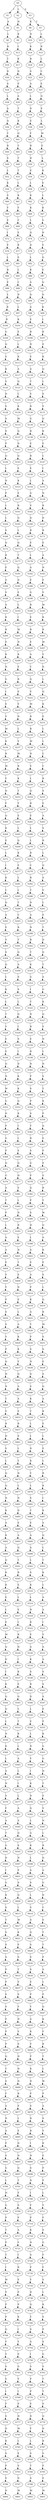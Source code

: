 strict digraph  {
	S0 -> S1 [ label = I ];
	S0 -> S2 [ label = L ];
	S0 -> S3 [ label = S ];
	S1 -> S4 [ label = A ];
	S2 -> S5 [ label = H ];
	S3 -> S6 [ label = K ];
	S3 -> S7 [ label = T ];
	S4 -> S8 [ label = L ];
	S5 -> S9 [ label = K ];
	S6 -> S10 [ label = N ];
	S7 -> S11 [ label = L ];
	S8 -> S12 [ label = K ];
	S9 -> S13 [ label = I ];
	S10 -> S14 [ label = K ];
	S11 -> S15 [ label = R ];
	S12 -> S16 [ label = T ];
	S13 -> S17 [ label = K ];
	S14 -> S18 [ label = R ];
	S15 -> S19 [ label = L ];
	S16 -> S20 [ label = D ];
	S17 -> S21 [ label = D ];
	S18 -> S22 [ label = S ];
	S19 -> S23 [ label = C ];
	S20 -> S24 [ label = A ];
	S21 -> S25 [ label = E ];
	S22 -> S26 [ label = A ];
	S23 -> S27 [ label = E ];
	S24 -> S28 [ label = L ];
	S25 -> S29 [ label = A ];
	S26 -> S30 [ label = L ];
	S27 -> S31 [ label = Q ];
	S28 -> S32 [ label = A ];
	S29 -> S33 [ label = T ];
	S30 -> S34 [ label = D ];
	S31 -> S35 [ label = E ];
	S32 -> S36 [ label = Q ];
	S33 -> S37 [ label = K ];
	S34 -> S38 [ label = E ];
	S35 -> S39 [ label = L ];
	S36 -> S40 [ label = T ];
	S37 -> S41 [ label = Q ];
	S38 -> S42 [ label = F ];
	S39 -> S43 [ label = M ];
	S40 -> S44 [ label = R ];
	S41 -> S45 [ label = T ];
	S42 -> S46 [ label = R ];
	S43 -> S47 [ label = E ];
	S44 -> S48 [ label = S ];
	S45 -> S49 [ label = T ];
	S46 -> S50 [ label = H ];
	S47 -> S51 [ label = L ];
	S48 -> S52 [ label = L ];
	S49 -> S53 [ label = T ];
	S50 -> S54 [ label = E ];
	S51 -> S55 [ label = K ];
	S52 -> S56 [ label = K ];
	S53 -> S57 [ label = L ];
	S54 -> S58 [ label = L ];
	S55 -> S59 [ label = E ];
	S56 -> S60 [ label = S ];
	S57 -> S61 [ label = K ];
	S58 -> S62 [ label = K ];
	S59 -> S63 [ label = L ];
	S60 -> S64 [ label = Y ];
	S61 -> S65 [ label = F ];
	S62 -> S66 [ label = K ];
	S63 -> S67 [ label = K ];
	S64 -> S68 [ label = E ];
	S65 -> S69 [ label = C ];
	S66 -> S70 [ label = L ];
	S67 -> S71 [ label = G ];
	S68 -> S72 [ label = I ];
	S69 -> S73 [ label = E ];
	S70 -> S74 [ label = Q ];
	S71 -> S75 [ label = H ];
	S72 -> S76 [ label = E ];
	S73 -> S77 [ label = K ];
	S74 -> S78 [ label = D ];
	S75 -> S79 [ label = V ];
	S76 -> S80 [ label = L ];
	S77 -> S81 [ label = E ];
	S78 -> S82 [ label = L ];
	S79 -> S83 [ label = Q ];
	S80 -> S84 [ label = R ];
	S81 -> S85 [ label = L ];
	S82 -> S86 [ label = K ];
	S83 -> S87 [ label = E ];
	S84 -> S88 [ label = E ];
	S85 -> S89 [ label = L ];
	S86 -> S90 [ label = A ];
	S87 -> S91 [ label = Q ];
	S88 -> S92 [ label = L ];
	S89 -> S93 [ label = D ];
	S90 -> S94 [ label = Q ];
	S91 -> S95 [ label = D ];
	S92 -> S96 [ label = K ];
	S93 -> S97 [ label = L ];
	S94 -> S98 [ label = A ];
	S95 -> S99 [ label = K ];
	S96 -> S100 [ label = K ];
	S97 -> S101 [ label = K ];
	S98 -> S102 [ label = E ];
	S99 -> S103 [ label = L ];
	S100 -> S104 [ label = G ];
	S101 -> S105 [ label = E ];
	S102 -> S106 [ label = R ];
	S103 -> S107 [ label = K ];
	S104 -> S108 [ label = Q ];
	S105 -> S109 [ label = L ];
	S106 -> S110 [ label = N ];
	S107 -> S111 [ label = E ];
	S108 -> S112 [ label = S ];
	S109 -> S113 [ label = K ];
	S110 -> S114 [ label = E ];
	S111 -> S115 [ label = K ];
	S112 -> S116 [ label = K ];
	S113 -> S117 [ label = A ];
	S114 -> S118 [ label = A ];
	S115 -> S119 [ label = Q ];
	S116 -> S120 [ label = V ];
	S117 -> S121 [ label = Q ];
	S118 -> S122 [ label = T ];
	S119 -> S123 [ label = L ];
	S120 -> S124 [ label = D ];
	S121 -> S125 [ label = L ];
	S122 -> S126 [ label = V ];
	S123 -> S127 [ label = S ];
	S124 -> S128 [ label = S ];
	S125 -> S129 [ label = K ];
	S126 -> S130 [ label = R ];
	S127 -> S131 [ label = V ];
	S128 -> S132 [ label = S ];
	S129 -> S133 [ label = M ];
	S130 -> S134 [ label = G ];
	S131 -> S135 [ label = Q ];
	S132 -> S136 [ label = S ];
	S133 -> S137 [ label = Q ];
	S134 -> S138 [ label = R ];
	S135 -> S139 [ label = K ];
	S136 -> S140 [ label = P ];
	S137 -> S141 [ label = D ];
	S138 -> S142 [ label = E ];
	S139 -> S143 [ label = E ];
	S140 -> S144 [ label = Q ];
	S141 -> S145 [ label = Q ];
	S142 -> S146 [ label = R ];
	S143 -> S147 [ label = L ];
	S144 -> S148 [ label = L ];
	S145 -> S149 [ label = E ];
	S146 -> S150 [ label = E ];
	S147 -> S151 [ label = I ];
	S148 -> S152 [ label = N ];
	S149 -> S153 [ label = K ];
	S150 -> S154 [ label = L ];
	S151 -> S155 [ label = A ];
	S152 -> S156 [ label = P ];
	S153 -> S157 [ label = E ];
	S154 -> S158 [ label = A ];
	S155 -> S159 [ label = N ];
	S156 -> S160 [ label = L ];
	S157 -> S161 [ label = R ];
	S158 -> S162 [ label = V ];
	S159 -> S163 [ label = K ];
	S160 -> S164 [ label = L ];
	S161 -> S165 [ label = Q ];
	S162 -> S166 [ label = Q ];
	S163 -> S167 [ label = D ];
	S164 -> S168 [ label = S ];
	S165 -> S169 [ label = L ];
	S166 -> S170 [ label = R ];
	S167 -> S171 [ label = R ];
	S168 -> S172 [ label = Q ];
	S169 -> S173 [ label = Q ];
	S170 -> S174 [ label = E ];
	S171 -> S175 [ label = E ];
	S172 -> S176 [ label = K ];
	S173 -> S177 [ label = T ];
	S174 -> S178 [ label = L ];
	S175 -> S179 [ label = A ];
	S176 -> S180 [ label = E ];
	S177 -> S181 [ label = Q ];
	S178 -> S182 [ label = A ];
	S179 -> S183 [ label = N ];
	S180 -> S184 [ label = A ];
	S181 -> S185 [ label = Q ];
	S182 -> S186 [ label = E ];
	S183 -> S187 [ label = E ];
	S184 -> S188 [ label = V ];
	S185 -> S189 [ label = E ];
	S186 -> S190 [ label = G ];
	S187 -> S191 [ label = V ];
	S188 -> S192 [ label = A ];
	S189 -> S193 [ label = L ];
	S190 -> S194 [ label = R ];
	S191 -> S195 [ label = M ];
	S192 -> S196 [ label = K ];
	S193 -> S197 [ label = I ];
	S194 -> S198 [ label = E ];
	S195 -> S199 [ label = K ];
	S196 -> S200 [ label = R ];
	S197 -> S201 [ label = M ];
	S198 -> S202 [ label = R ];
	S199 -> S203 [ label = R ];
	S200 -> S204 [ label = E ];
	S201 -> S205 [ label = N ];
	S202 -> S206 [ label = E ];
	S203 -> S207 [ label = M ];
	S204 -> S208 [ label = K ];
	S205 -> S209 [ label = K ];
	S206 -> S210 [ label = A ];
	S207 -> S211 [ label = Y ];
	S208 -> S212 [ label = N ];
	S209 -> S213 [ label = E ];
	S210 -> S214 [ label = C ];
	S211 -> S215 [ label = D ];
	S212 -> S216 [ label = G ];
	S213 -> S217 [ label = R ];
	S214 -> S218 [ label = Q ];
	S215 -> S219 [ label = L ];
	S216 -> S220 [ label = I ];
	S217 -> S221 [ label = E ];
	S218 -> S222 [ label = V ];
	S219 -> S223 [ label = Q ];
	S220 -> S224 [ label = E ];
	S221 -> S225 [ label = V ];
	S222 -> S226 [ label = M ];
	S223 -> S227 [ label = K ];
	S224 -> S228 [ label = V ];
	S225 -> S229 [ label = N ];
	S226 -> S230 [ label = R ];
	S227 -> S231 [ label = E ];
	S228 -> S232 [ label = M ];
	S229 -> S233 [ label = L ];
	S230 -> S234 [ label = R ];
	S231 -> S235 [ label = L ];
	S232 -> S236 [ label = K ];
	S233 -> S237 [ label = V ];
	S234 -> S238 [ label = M ];
	S235 -> S239 [ label = L ];
	S236 -> S240 [ label = R ];
	S237 -> S241 [ label = M ];
	S238 -> S242 [ label = N ];
	S239 -> S243 [ label = C ];
	S240 -> S244 [ label = M ];
	S241 -> S245 [ label = R ];
	S242 -> S246 [ label = E ];
	S243 -> S247 [ label = C ];
	S244 -> S248 [ label = Y ];
	S245 -> S249 [ label = K ];
	S246 -> S250 [ label = L ];
	S247 -> S251 [ label = R ];
	S248 -> S252 [ label = N ];
	S249 -> S253 [ label = T ];
	S250 -> S254 [ label = Q ];
	S251 -> S255 [ label = S ];
	S252 -> S256 [ label = F ];
	S253 -> S257 [ label = Y ];
	S254 -> S258 [ label = R ];
	S255 -> S259 [ label = E ];
	S256 -> S260 [ label = Q ];
	S257 -> S261 [ label = E ];
	S258 -> S262 [ label = E ];
	S259 -> S263 [ label = A ];
	S260 -> S264 [ label = K ];
	S261 -> S265 [ label = L ];
	S262 -> S266 [ label = L ];
	S263 -> S267 [ label = S ];
	S264 -> S268 [ label = E ];
	S265 -> S269 [ label = Q ];
	S266 -> S270 [ label = L ];
	S267 -> S271 [ label = R ];
	S268 -> S272 [ label = L ];
	S269 -> S273 [ label = K ];
	S270 -> S274 [ label = R ];
	S271 -> S275 [ label = L ];
	S272 -> S276 [ label = I ];
	S273 -> S277 [ label = E ];
	S274 -> S278 [ label = C ];
	S275 -> S279 [ label = Q ];
	S276 -> S280 [ label = K ];
	S277 -> S281 [ label = L ];
	S278 -> S282 [ label = R ];
	S279 -> S283 [ label = A ];
	S280 -> S284 [ label = C ];
	S281 -> S285 [ label = L ];
	S282 -> S286 [ label = T ];
	S283 -> S287 [ label = V ];
	S284 -> S288 [ label = Q ];
	S285 -> S289 [ label = T ];
	S286 -> S290 [ label = D ];
	S287 -> S291 [ label = L ];
	S288 -> S292 [ label = A ];
	S289 -> S293 [ label = C ];
	S290 -> S294 [ label = A ];
	S291 -> S295 [ label = E ];
	S292 -> S296 [ label = E ];
	S293 -> S297 [ label = R ];
	S294 -> S298 [ label = N ];
	S295 -> S299 [ label = T ];
	S296 -> S300 [ label = V ];
	S297 -> S301 [ label = T ];
	S298 -> S302 [ label = R ];
	S299 -> S303 [ label = D ];
	S300 -> S304 [ label = S ];
	S301 -> S305 [ label = Q ];
	S302 -> S306 [ label = T ];
	S303 -> S307 [ label = Q ];
	S304 -> S308 [ label = Q ];
	S305 -> S309 [ label = A ];
	S306 -> S310 [ label = K ];
	S307 -> S311 [ label = T ];
	S308 -> S312 [ label = L ];
	S309 -> S313 [ label = S ];
	S310 -> S314 [ label = G ];
	S311 -> S315 [ label = A ];
	S312 -> S316 [ label = K ];
	S313 -> S317 [ label = S ];
	S314 -> S318 [ label = I ];
	S315 -> S319 [ label = G ];
	S316 -> S320 [ label = L ];
	S317 -> S321 [ label = L ];
	S318 -> S322 [ label = T ];
	S319 -> S323 [ label = K ];
	S320 -> S324 [ label = T ];
	S321 -> S325 [ label = Q ];
	S322 -> S326 [ label = N ];
	S323 -> S327 [ label = Q ];
	S324 -> S328 [ label = Y ];
	S325 -> S329 [ label = I ];
	S326 -> S330 [ label = R ];
	S327 -> S331 [ label = V ];
	S328 -> S332 [ label = E ];
	S329 -> S333 [ label = S ];
	S330 -> S334 [ label = E ];
	S331 -> S335 [ label = N ];
	S332 -> S336 [ label = E ];
	S333 -> S337 [ label = I ];
	S334 -> S338 [ label = R ];
	S335 -> S339 [ label = L ];
	S336 -> S340 [ label = Q ];
	S337 -> S341 [ label = D ];
	S338 -> S342 [ label = N ];
	S339 -> S343 [ label = N ];
	S340 -> S344 [ label = N ];
	S341 -> S345 [ label = K ];
	S342 -> S346 [ label = P ];
	S343 -> S347 [ label = S ];
	S344 -> S348 [ label = W ];
	S345 -> S349 [ label = K ];
	S346 -> S350 [ label = S ];
	S347 -> S351 [ label = T ];
	S348 -> S352 [ label = G ];
	S349 -> S353 [ label = Q ];
	S350 -> S354 [ label = P ];
	S351 -> S355 [ label = K ];
	S352 -> S356 [ label = D ];
	S353 -> S357 [ label = K ];
	S354 -> S358 [ label = S ];
	S355 -> S359 [ label = P ];
	S356 -> S360 [ label = P ];
	S357 -> S361 [ label = I ];
	S358 -> S362 [ label = Y ];
	S359 -> S363 [ label = Q ];
	S360 -> S364 [ label = G ];
	S361 -> S365 [ label = L ];
	S362 -> S366 [ label = R ];
	S363 -> S367 [ label = E ];
	S364 -> S368 [ label = P ];
	S365 -> S369 [ label = E ];
	S366 -> S370 [ label = S ];
	S367 -> S371 [ label = P ];
	S368 -> S372 [ label = Q ];
	S369 -> S373 [ label = Q ];
	S370 -> S374 [ label = G ];
	S371 -> S375 [ label = E ];
	S372 -> S376 [ label = G ];
	S373 -> S377 [ label = H ];
	S374 -> S378 [ label = P ];
	S375 -> S379 [ label = G ];
	S376 -> S380 [ label = A ];
	S377 -> S381 [ label = V ];
	S378 -> S382 [ label = Q ];
	S379 -> S383 [ label = R ];
	S380 -> S384 [ label = T ];
	S381 -> S385 [ label = L ];
	S382 -> S386 [ label = P ];
	S383 -> S387 [ label = Y ];
	S384 -> S388 [ label = P ];
	S385 -> S389 [ label = N ];
	S386 -> S390 [ label = S ];
	S387 -> S391 [ label = W ];
	S388 -> S392 [ label = L ];
	S389 -> S393 [ label = R ];
	S390 -> S394 [ label = H ];
	S391 -> S395 [ label = Q ];
	S392 -> S396 [ label = A ];
	S393 -> S397 [ label = E ];
	S394 -> S398 [ label = L ];
	S395 -> S399 [ label = A ];
	S396 -> S400 [ label = A ];
	S397 -> S401 [ label = N ];
	S398 -> S402 [ label = A ];
	S399 -> S403 [ label = K ];
	S400 -> S404 [ label = E ];
	S401 -> S405 [ label = T ];
	S402 -> S406 [ label = E ];
	S403 -> S407 [ label = E ];
	S404 -> S408 [ label = V ];
	S405 -> S409 [ label = E ];
	S406 -> S410 [ label = A ];
	S407 -> S411 [ label = S ];
	S408 -> S412 [ label = Y ];
	S409 -> S413 [ label = D ];
	S410 -> S414 [ label = P ];
	S411 -> S415 [ label = L ];
	S412 -> S416 [ label = P ];
	S413 -> S417 [ label = E ];
	S414 -> S418 [ label = K ];
	S415 -> S419 [ label = Q ];
	S416 -> S420 [ label = S ];
	S417 -> S421 [ label = L ];
	S418 -> S422 [ label = A ];
	S419 -> S423 [ label = R ];
	S420 -> S424 [ label = S ];
	S421 -> S425 [ label = A ];
	S422 -> S426 [ label = T ];
	S423 -> S427 [ label = M ];
	S424 -> S428 [ label = V ];
	S425 -> S429 [ label = K ];
	S426 -> S430 [ label = P ];
	S427 -> S431 [ label = S ];
	S428 -> S432 [ label = P ];
	S429 -> S433 [ label = K ];
	S430 -> S434 [ label = S ];
	S431 -> S435 [ label = S ];
	S432 -> S436 [ label = Q ];
	S433 -> S437 [ label = Y ];
	S434 -> S438 [ label = N ];
	S435 -> S439 [ label = E ];
	S436 -> S440 [ label = H ];
	S437 -> S441 [ label = Q ];
	S438 -> S442 [ label = Q ];
	S439 -> S443 [ label = A ];
	S440 -> S444 [ label = N ];
	S441 -> S445 [ label = A ];
	S442 -> S446 [ label = S ];
	S443 -> S447 [ label = Q ];
	S444 -> S448 [ label = T ];
	S445 -> S449 [ label = A ];
	S446 -> S450 [ label = K ];
	S447 -> S451 [ label = A ];
	S448 -> S452 [ label = V ];
	S449 -> S453 [ label = E ];
	S450 -> S454 [ label = T ];
	S451 -> S455 [ label = R ];
	S452 -> S456 [ label = R ];
	S453 -> S457 [ label = R ];
	S454 -> S458 [ label = L ];
	S455 -> S459 [ label = E ];
	S456 -> S460 [ label = H ];
	S457 -> S461 [ label = S ];
	S458 -> S462 [ label = L ];
	S459 -> S463 [ label = L ];
	S460 -> S464 [ label = S ];
	S461 -> S465 [ label = L ];
	S462 -> S466 [ label = D ];
	S463 -> S467 [ label = E ];
	S464 -> S468 [ label = L ];
	S465 -> S469 [ label = T ];
	S466 -> S470 [ label = K ];
	S467 -> S471 [ label = L ];
	S468 -> S472 [ label = Q ];
	S469 -> S473 [ label = N ];
	S470 -> S474 [ label = Y ];
	S471 -> S475 [ label = R ];
	S472 -> S476 [ label = Q ];
	S473 -> S477 [ label = L ];
	S474 -> S478 [ label = L ];
	S475 -> S479 [ label = K ];
	S476 -> S480 [ label = N ];
	S477 -> S481 [ label = N ];
	S478 -> S482 [ label = S ];
	S479 -> S483 [ label = I ];
	S480 -> S484 [ label = K ];
	S481 -> S485 [ label = D ];
	S482 -> S486 [ label = T ];
	S483 -> S487 [ label = K ];
	S484 -> S488 [ label = A ];
	S485 -> S489 [ label = E ];
	S486 -> S490 [ label = E ];
	S487 -> S491 [ label = A ];
	S488 -> S492 [ label = K ];
	S489 -> S493 [ label = A ];
	S490 -> S494 [ label = A ];
	S491 -> S495 [ label = Q ];
	S492 -> S496 [ label = A ];
	S493 -> S497 [ label = Q ];
	S494 -> S498 [ label = A ];
	S495 -> S499 [ label = L ];
	S496 -> S500 [ label = Q ];
	S497 -> S501 [ label = T ];
	S498 -> S502 [ label = L ];
	S499 -> S503 [ label = T ];
	S500 -> S504 [ label = K ];
	S501 -> S505 [ label = R ];
	S502 -> S506 [ label = S ];
	S503 -> S507 [ label = K ];
	S504 -> S508 [ label = K ];
	S505 -> S509 [ label = E ];
	S506 -> S510 [ label = K ];
	S507 -> S511 [ label = L ];
	S508 -> S512 [ label = E ];
	S509 -> S513 [ label = L ];
	S510 -> S514 [ label = L ];
	S511 -> S515 [ label = A ];
	S512 -> S516 [ label = L ];
	S513 -> S517 [ label = E ];
	S514 -> S518 [ label = N ];
	S515 -> S519 [ label = A ];
	S516 -> S520 [ label = E ];
	S517 -> S521 [ label = L ];
	S518 -> S522 [ label = K ];
	S519 -> S523 [ label = I ];
	S520 -> S524 [ label = M ];
	S521 -> S525 [ label = R ];
	S522 -> S526 [ label = E ];
	S523 -> S527 [ label = V ];
	S524 -> S528 [ label = Q ];
	S525 -> S529 [ label = H ];
	S526 -> S530 [ label = A ];
	S527 -> S531 [ label = A ];
	S528 -> S532 [ label = D ];
	S529 -> S533 [ label = I ];
	S530 -> S534 [ label = K ];
	S531 -> S535 [ label = A ];
	S532 -> S536 [ label = I ];
	S533 -> S537 [ label = K ];
	S534 -> S538 [ label = S ];
	S535 -> S539 [ label = S ];
	S536 -> S540 [ label = K ];
	S537 -> S541 [ label = E ];
	S538 -> S542 [ label = R ];
	S539 -> S543 [ label = S ];
	S540 -> S544 [ label = Q ];
	S541 -> S545 [ label = Q ];
	S542 -> S546 [ label = D ];
	S543 -> S547 [ label = A ];
	S544 -> S548 [ label = Q ];
	S545 -> S549 [ label = L ];
	S546 -> S550 [ label = L ];
	S547 -> S551 [ label = E ];
	S548 -> S552 [ label = L ];
	S549 -> S553 [ label = T ];
	S550 -> S554 [ label = E ];
	S551 -> S555 [ label = P ];
	S552 -> S556 [ label = N ];
	S553 -> S557 [ label = K ];
	S554 -> S558 [ label = L ];
	S555 -> S559 [ label = K ];
	S556 -> S560 [ label = K ];
	S557 -> S561 [ label = L ];
	S558 -> S562 [ label = N ];
	S559 -> S563 [ label = G ];
	S560 -> S564 [ label = L ];
	S561 -> S565 [ label = A ];
	S562 -> S566 [ label = Y ];
	S563 -> S567 [ label = G ];
	S564 -> S568 [ label = A ];
	S565 -> S569 [ label = L ];
	S566 -> S570 [ label = I ];
	S567 -> S571 [ label = H ];
	S568 -> S572 [ label = N ];
	S569 -> S573 [ label = I ];
	S570 -> S574 [ label = K ];
	S571 -> S575 [ label = T ];
	S572 -> S576 [ label = V ];
	S573 -> S577 [ label = L ];
	S574 -> S578 [ label = D ];
	S575 -> S579 [ label = E ];
	S576 -> S580 [ label = F ];
	S577 -> S581 [ label = A ];
	S578 -> S582 [ label = Q ];
	S579 -> S583 [ label = V ];
	S580 -> S584 [ label = A ];
	S581 -> S585 [ label = A ];
	S582 -> S586 [ label = L ];
	S583 -> S587 [ label = N ];
	S584 -> S588 [ label = T ];
	S585 -> S589 [ label = Q ];
	S586 -> S590 [ label = G ];
	S587 -> S591 [ label = L ];
	S588 -> S592 [ label = G ];
	S589 -> S593 [ label = S ];
	S590 -> S594 [ label = K ];
	S591 -> S595 [ label = R ];
	S592 -> S596 [ label = D ];
	S593 -> S597 [ label = N ];
	S594 -> S598 [ label = L ];
	S595 -> S599 [ label = Q ];
	S596 -> S600 [ label = I ];
	S597 -> S601 [ label = P ];
	S598 -> S602 [ label = A ];
	S599 -> S603 [ label = A ];
	S600 -> S604 [ label = G ];
	S601 -> S605 [ label = S ];
	S602 -> S606 [ label = S ];
	S603 -> S607 [ label = G ];
	S604 -> S608 [ label = K ];
	S605 -> S609 [ label = Q ];
	S606 -> S610 [ label = L ];
	S607 -> S611 [ label = D ];
	S608 -> S612 [ label = S ];
	S609 -> S613 [ label = L ];
	S610 -> S614 [ label = V ];
	S611 -> S615 [ label = C ];
	S612 -> S616 [ label = T ];
	S613 -> S617 [ label = M ];
	S614 -> S618 [ label = A ];
	S615 -> S619 [ label = S ];
	S616 -> S620 [ label = S ];
	S617 -> S621 [ label = K ];
	S618 -> S622 [ label = Q ];
	S619 -> S623 [ label = T ];
	S620 -> S624 [ label = S ];
	S621 -> S625 [ label = P ];
	S622 -> S626 [ label = S ];
	S623 -> S627 [ label = T ];
	S624 -> S628 [ label = A ];
	S625 -> S629 [ label = S ];
	S626 -> S630 [ label = S ];
	S627 -> S631 [ label = P ];
	S628 -> S632 [ label = P ];
	S629 -> S633 [ label = T ];
	S630 -> S634 [ label = S ];
	S631 -> S635 [ label = A ];
	S632 -> S636 [ label = P ];
	S633 -> S637 [ label = V ];
	S634 -> S638 [ label = E ];
	S635 -> S639 [ label = L ];
	S636 -> S640 [ label = S ];
	S637 -> S641 [ label = E ];
	S638 -> S642 [ label = P ];
	S639 -> S643 [ label = P ];
	S640 -> S644 [ label = S ];
	S641 -> S645 [ label = F ];
	S642 -> S646 [ label = Y ];
	S643 -> S647 [ label = Q ];
	S644 -> S648 [ label = P ];
	S645 -> S649 [ label = N ];
	S646 -> S650 [ label = A ];
	S647 -> S651 [ label = K ];
	S648 -> S652 [ label = P ];
	S649 -> S653 [ label = V ];
	S650 -> S654 [ label = K ];
	S651 -> S655 [ label = F ];
	S652 -> S656 [ label = P ];
	S653 -> S657 [ label = S ];
	S654 -> S658 [ label = V ];
	S655 -> S659 [ label = R ];
	S656 -> S660 [ label = Q ];
	S657 -> S661 [ label = H ];
	S658 -> S662 [ label = P ];
	S659 -> S663 [ label = T ];
	S660 -> S664 [ label = T ];
	S661 -> S665 [ label = H ];
	S662 -> S666 [ label = K ];
	S663 -> S667 [ label = L ];
	S664 -> S668 [ label = S ];
	S665 -> S669 [ label = N ];
	S666 -> S670 [ label = N ];
	S667 -> S671 [ label = W ];
	S668 -> S672 [ label = F ];
	S669 -> S673 [ label = R ];
	S670 -> S674 [ label = P ];
	S671 -> S675 [ label = P ];
	S672 -> S676 [ label = A ];
	S673 -> S677 [ label = P ];
	S674 -> S678 [ label = S ];
	S675 -> S679 [ label = A ];
	S676 -> S680 [ label = N ];
	S677 -> S681 [ label = L ];
	S678 -> S682 [ label = R ];
	S679 -> S683 [ label = S ];
	S680 -> S684 [ label = A ];
	S681 -> S685 [ label = E ];
	S682 -> S686 [ label = R ];
	S683 -> S687 [ label = V ];
	S684 -> S688 [ label = P ];
	S685 -> S689 [ label = D ];
	S686 -> S690 [ label = I ];
	S687 -> S691 [ label = K ];
	S688 -> S692 [ label = S ];
	S689 -> S693 [ label = N ];
	S690 -> S694 [ label = N ];
	S691 -> S695 [ label = E ];
	S692 -> S696 [ label = G ];
	S693 -> S697 [ label = Q ];
	S694 -> S698 [ label = S ];
	S695 -> S699 [ label = P ];
	S696 -> S700 [ label = L ];
	S697 -> S701 [ label = T ];
	S698 -> S702 [ label = N ];
	S699 -> S703 [ label = P ];
	S700 -> S704 [ label = H ];
	S701 -> S705 [ label = F ];
	S702 -> S706 [ label = I ];
	S703 -> S707 [ label = L ];
	S704 -> S708 [ label = G ];
	S705 -> S709 [ label = S ];
	S706 -> S710 [ label = F ];
	S707 -> S711 [ label = Y ];
	S708 -> S712 [ label = P ];
	S709 -> S713 [ label = P ];
	S710 -> S714 [ label = P ];
	S711 -> S715 [ label = F ];
	S712 -> S716 [ label = T ];
	S713 -> S717 [ label = A ];
	S714 -> S718 [ label = K ];
	S715 -> S719 [ label = S ];
	S716 -> S720 [ label = P ];
	S717 -> S721 [ label = F ];
	S718 -> S722 [ label = N ];
	S719 -> S723 [ label = G ];
	S720 -> S724 [ label = T ];
	S721 -> S725 [ label = I ];
	S722 -> S726 [ label = A ];
	S723 -> S727 [ label = F ];
	S724 -> S728 [ label = I ];
	S725 -> S729 [ label = R ];
	S726 -> S730 [ label = P ];
	S727 -> S731 [ label = F ];
	S728 -> S732 [ label = M ];
	S729 -> S733 [ label = E ];
	S730 -> S734 [ label = Y ];
	S731 -> S735 [ label = S ];
	S732 -> S736 [ label = V ];
	S733 -> S737 [ label = P ];
	S734 -> S738 [ label = D ];
	S735 -> S739 [ label = L ];
	S736 -> S740 [ label = P ];
	S737 -> S741 [ label = P ];
	S738 -> S742 [ label = Q ];
	S739 -> S743 [ label = K ];
	S740 -> S744 [ label = P ];
	S741 -> S745 [ label = K ];
	S742 -> S746 [ label = Y ];
	S743 -> S747 [ label = S ];
	S744 -> S748 [ label = Q ];
	S745 -> S749 [ label = I ];
	S746 -> S750 [ label = S ];
	S747 -> S751 [ label = P ];
	S748 -> S752 [ label = Y ];
	S749 -> S753 [ label = Y ];
	S750 -> S754 [ label = A ];
	S751 -> S755 [ label = S ];
	S752 -> S756 [ label = Y ];
	S753 -> S757 [ label = S ];
	S754 -> S758 [ label = I ];
	S755 -> S759 [ label = G ];
	S756 -> S760 [ label = S ];
	S757 -> S761 [ label = G ];
	S758 -> S762 [ label = S ];
	S759 -> S763 [ label = V ];
	S760 -> S764 [ label = G ];
	S761 -> S765 [ label = V ];
	S762 -> S766 [ label = P ];
	S763 -> S767 [ label = T ];
	S764 -> S768 [ label = I ];
	S765 -> S769 [ label = I ];
	S766 -> S770 [ label = P ];
	S767 -> S771 [ label = T ];
	S768 -> S772 [ label = F ];
	S769 -> S773 [ label = S ];
	S770 -> S774 [ label = E ];
	S771 -> S775 [ label = S ];
	S772 -> S776 [ label = S ];
	S773 -> S777 [ label = H ];
	S774 -> S778 [ label = D ];
	S775 -> S779 [ label = Q ];
	S776 -> S780 [ label = D ];
	S777 -> S781 [ label = M ];
	S778 -> S782 [ label = F ];
	S779 -> S783 [ label = D ];
	S780 -> S784 [ label = K ];
	S781 -> S785 [ label = L ];
	S782 -> S786 [ label = L ];
	S783 -> S787 [ label = R ];
	S784 -> S788 [ label = S ];
	S785 -> S789 [ label = E ];
	S786 -> S790 [ label = S ];
	S787 -> S791 [ label = V ];
	S788 -> S792 [ label = P ];
	S789 -> S793 [ label = S ];
	S790 -> S794 [ label = T ];
	S791 -> S795 [ label = P ];
	S792 -> S796 [ label = S ];
	S793 -> S797 [ label = D ];
	S794 -> S798 [ label = A ];
	S795 -> S799 [ label = E ];
	S796 -> S800 [ label = D ];
	S797 -> S801 [ label = M ];
	S798 -> S802 [ label = M ];
	S799 -> S803 [ label = M ];
}
